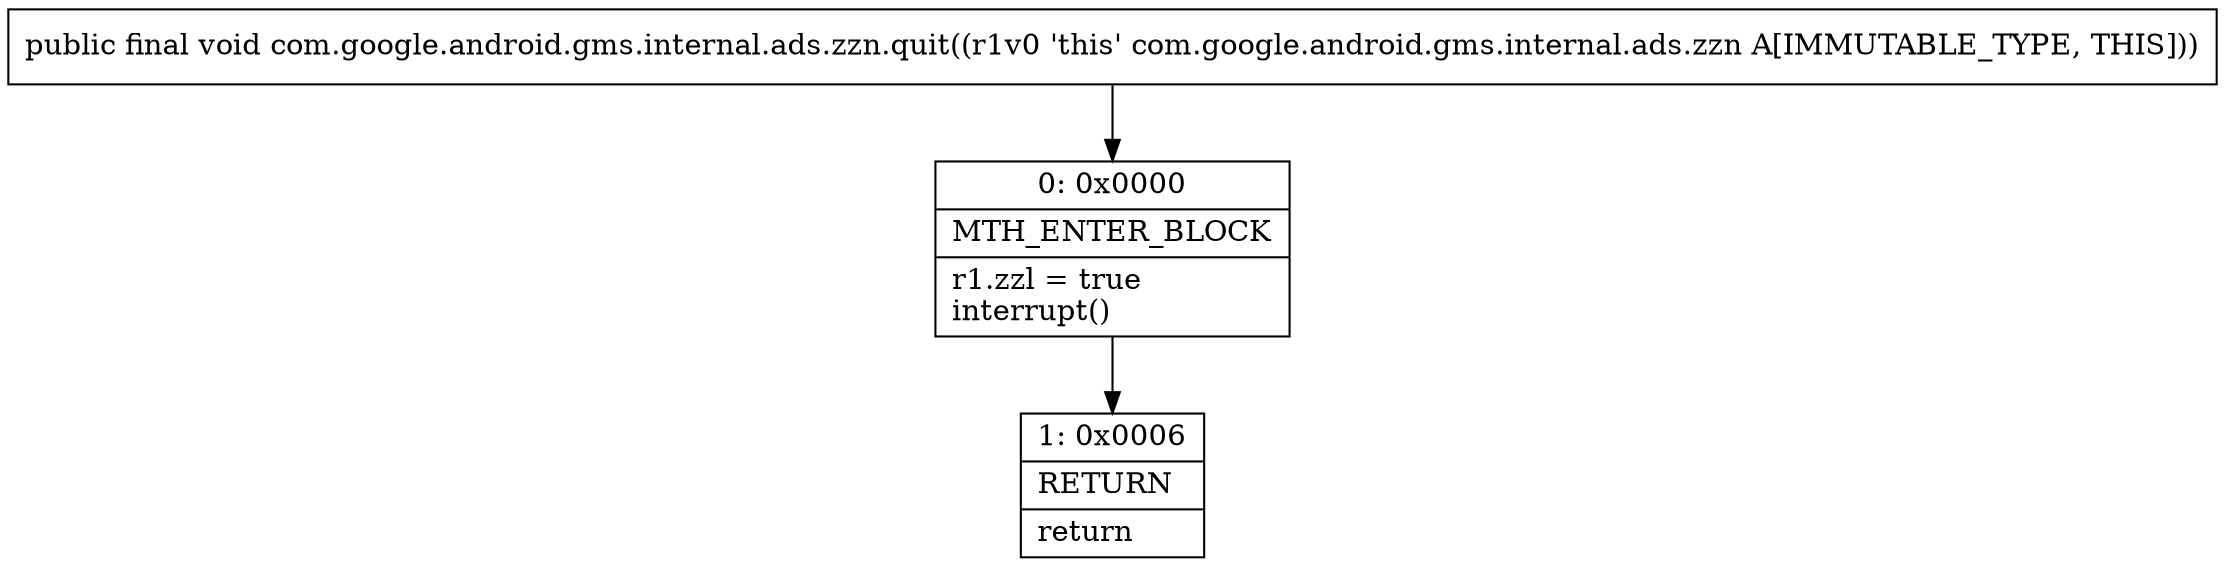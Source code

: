 digraph "CFG forcom.google.android.gms.internal.ads.zzn.quit()V" {
Node_0 [shape=record,label="{0\:\ 0x0000|MTH_ENTER_BLOCK\l|r1.zzl = true\linterrupt()\l}"];
Node_1 [shape=record,label="{1\:\ 0x0006|RETURN\l|return\l}"];
MethodNode[shape=record,label="{public final void com.google.android.gms.internal.ads.zzn.quit((r1v0 'this' com.google.android.gms.internal.ads.zzn A[IMMUTABLE_TYPE, THIS])) }"];
MethodNode -> Node_0;
Node_0 -> Node_1;
}

